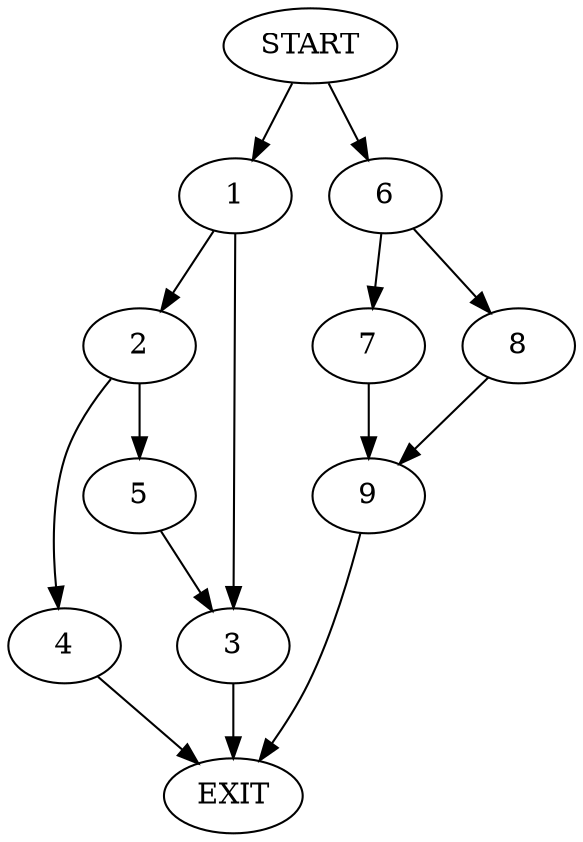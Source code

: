 digraph {
0 [label="START"]
10 [label="EXIT"]
0 -> 1
1 -> 2
1 -> 3
2 -> 4
2 -> 5
3 -> 10
5 -> 3
4 -> 10
0 -> 6
6 -> 7
6 -> 8
7 -> 9
8 -> 9
9 -> 10
}
